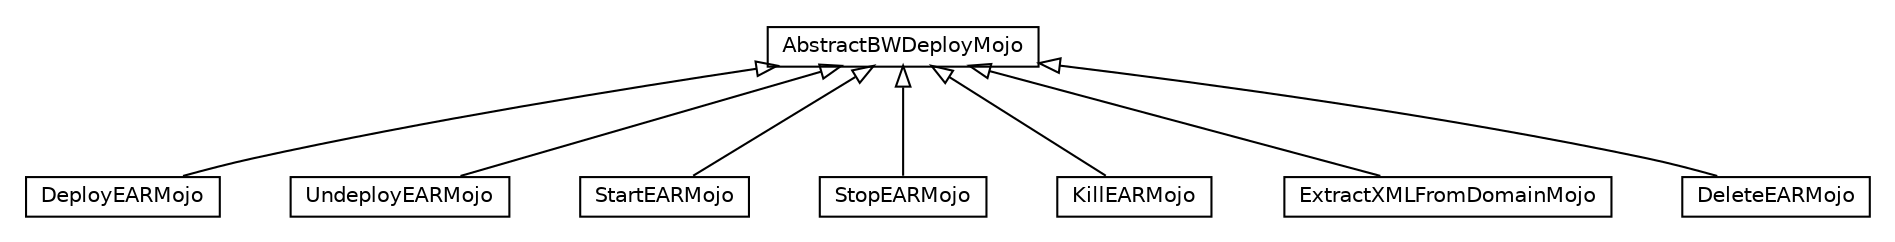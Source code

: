 #!/usr/local/bin/dot
#
# Class diagram 
# Generated by UMLGraph version R5_6-24-gf6e263 (http://www.umlgraph.org/)
#

digraph G {
	edge [fontname="Helvetica",fontsize=10,labelfontname="Helvetica",labelfontsize=10];
	node [fontname="Helvetica",fontsize=10,shape=plaintext];
	nodesep=0.25;
	ranksep=0.5;
	// fr.fastconnect.factory.tibco.bw.maven.deployment.DeployEARMojo
	c340 [label=<<table title="fr.fastconnect.factory.tibco.bw.maven.deployment.DeployEARMojo" border="0" cellborder="1" cellspacing="0" cellpadding="2" port="p" href="./DeployEARMojo.html">
		<tr><td><table border="0" cellspacing="0" cellpadding="1">
<tr><td align="center" balign="center"> DeployEARMojo </td></tr>
		</table></td></tr>
		</table>>, URL="./DeployEARMojo.html", fontname="Helvetica", fontcolor="black", fontsize=10.0];
	// fr.fastconnect.factory.tibco.bw.maven.deployment.UndeployEARMojo
	c341 [label=<<table title="fr.fastconnect.factory.tibco.bw.maven.deployment.UndeployEARMojo" border="0" cellborder="1" cellspacing="0" cellpadding="2" port="p" href="./UndeployEARMojo.html">
		<tr><td><table border="0" cellspacing="0" cellpadding="1">
<tr><td align="center" balign="center"> UndeployEARMojo </td></tr>
		</table></td></tr>
		</table>>, URL="./UndeployEARMojo.html", fontname="Helvetica", fontcolor="black", fontsize=10.0];
	// fr.fastconnect.factory.tibco.bw.maven.deployment.StartEARMojo
	c342 [label=<<table title="fr.fastconnect.factory.tibco.bw.maven.deployment.StartEARMojo" border="0" cellborder="1" cellspacing="0" cellpadding="2" port="p" href="./StartEARMojo.html">
		<tr><td><table border="0" cellspacing="0" cellpadding="1">
<tr><td align="center" balign="center"> StartEARMojo </td></tr>
		</table></td></tr>
		</table>>, URL="./StartEARMojo.html", fontname="Helvetica", fontcolor="black", fontsize=10.0];
	// fr.fastconnect.factory.tibco.bw.maven.deployment.StopEARMojo
	c343 [label=<<table title="fr.fastconnect.factory.tibco.bw.maven.deployment.StopEARMojo" border="0" cellborder="1" cellspacing="0" cellpadding="2" port="p" href="./StopEARMojo.html">
		<tr><td><table border="0" cellspacing="0" cellpadding="1">
<tr><td align="center" balign="center"> StopEARMojo </td></tr>
		</table></td></tr>
		</table>>, URL="./StopEARMojo.html", fontname="Helvetica", fontcolor="black", fontsize=10.0];
	// fr.fastconnect.factory.tibco.bw.maven.deployment.KillEARMojo
	c344 [label=<<table title="fr.fastconnect.factory.tibco.bw.maven.deployment.KillEARMojo" border="0" cellborder="1" cellspacing="0" cellpadding="2" port="p" href="./KillEARMojo.html">
		<tr><td><table border="0" cellspacing="0" cellpadding="1">
<tr><td align="center" balign="center"> KillEARMojo </td></tr>
		</table></td></tr>
		</table>>, URL="./KillEARMojo.html", fontname="Helvetica", fontcolor="black", fontsize=10.0];
	// fr.fastconnect.factory.tibco.bw.maven.deployment.ExtractXMLFromDomainMojo
	c345 [label=<<table title="fr.fastconnect.factory.tibco.bw.maven.deployment.ExtractXMLFromDomainMojo" border="0" cellborder="1" cellspacing="0" cellpadding="2" port="p" href="./ExtractXMLFromDomainMojo.html">
		<tr><td><table border="0" cellspacing="0" cellpadding="1">
<tr><td align="center" balign="center"> ExtractXMLFromDomainMojo </td></tr>
		</table></td></tr>
		</table>>, URL="./ExtractXMLFromDomainMojo.html", fontname="Helvetica", fontcolor="black", fontsize=10.0];
	// fr.fastconnect.factory.tibco.bw.maven.deployment.DeleteEARMojo
	c346 [label=<<table title="fr.fastconnect.factory.tibco.bw.maven.deployment.DeleteEARMojo" border="0" cellborder="1" cellspacing="0" cellpadding="2" port="p" href="./DeleteEARMojo.html">
		<tr><td><table border="0" cellspacing="0" cellpadding="1">
<tr><td align="center" balign="center"> DeleteEARMojo </td></tr>
		</table></td></tr>
		</table>>, URL="./DeleteEARMojo.html", fontname="Helvetica", fontcolor="black", fontsize=10.0];
	// fr.fastconnect.factory.tibco.bw.maven.deployment.AbstractBWDeployMojo
	c347 [label=<<table title="fr.fastconnect.factory.tibco.bw.maven.deployment.AbstractBWDeployMojo" border="0" cellborder="1" cellspacing="0" cellpadding="2" port="p" href="./AbstractBWDeployMojo.html">
		<tr><td><table border="0" cellspacing="0" cellpadding="1">
<tr><td align="center" balign="center"> AbstractBWDeployMojo </td></tr>
		</table></td></tr>
		</table>>, URL="./AbstractBWDeployMojo.html", fontname="Helvetica", fontcolor="black", fontsize=10.0];
	//fr.fastconnect.factory.tibco.bw.maven.deployment.DeployEARMojo extends fr.fastconnect.factory.tibco.bw.maven.deployment.AbstractBWDeployMojo
	c347:p -> c340:p [dir=back,arrowtail=empty];
	//fr.fastconnect.factory.tibco.bw.maven.deployment.UndeployEARMojo extends fr.fastconnect.factory.tibco.bw.maven.deployment.AbstractBWDeployMojo
	c347:p -> c341:p [dir=back,arrowtail=empty];
	//fr.fastconnect.factory.tibco.bw.maven.deployment.StartEARMojo extends fr.fastconnect.factory.tibco.bw.maven.deployment.AbstractBWDeployMojo
	c347:p -> c342:p [dir=back,arrowtail=empty];
	//fr.fastconnect.factory.tibco.bw.maven.deployment.StopEARMojo extends fr.fastconnect.factory.tibco.bw.maven.deployment.AbstractBWDeployMojo
	c347:p -> c343:p [dir=back,arrowtail=empty];
	//fr.fastconnect.factory.tibco.bw.maven.deployment.KillEARMojo extends fr.fastconnect.factory.tibco.bw.maven.deployment.AbstractBWDeployMojo
	c347:p -> c344:p [dir=back,arrowtail=empty];
	//fr.fastconnect.factory.tibco.bw.maven.deployment.ExtractXMLFromDomainMojo extends fr.fastconnect.factory.tibco.bw.maven.deployment.AbstractBWDeployMojo
	c347:p -> c345:p [dir=back,arrowtail=empty];
	//fr.fastconnect.factory.tibco.bw.maven.deployment.DeleteEARMojo extends fr.fastconnect.factory.tibco.bw.maven.deployment.AbstractBWDeployMojo
	c347:p -> c346:p [dir=back,arrowtail=empty];
}

